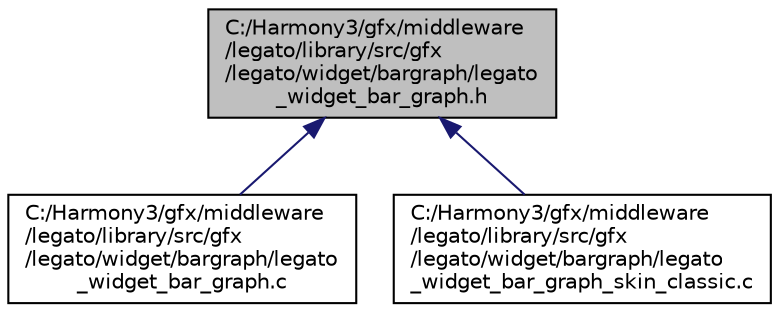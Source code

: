 digraph "C:/Harmony3/gfx/middleware/legato/library/src/gfx/legato/widget/bargraph/legato_widget_bar_graph.h"
{
 // LATEX_PDF_SIZE
  edge [fontname="Helvetica",fontsize="10",labelfontname="Helvetica",labelfontsize="10"];
  node [fontname="Helvetica",fontsize="10",shape=record];
  Node1 [label="C:/Harmony3/gfx/middleware\l/legato/library/src/gfx\l/legato/widget/bargraph/legato\l_widget_bar_graph.h",height=0.2,width=0.4,color="black", fillcolor="grey75", style="filled", fontcolor="black",tooltip=" "];
  Node1 -> Node2 [dir="back",color="midnightblue",fontsize="10",style="solid",fontname="Helvetica"];
  Node2 [label="C:/Harmony3/gfx/middleware\l/legato/library/src/gfx\l/legato/widget/bargraph/legato\l_widget_bar_graph.c",height=0.2,width=0.4,color="black", fillcolor="white", style="filled",URL="$legato__widget__bar__graph_8c.html",tooltip=" "];
  Node1 -> Node3 [dir="back",color="midnightblue",fontsize="10",style="solid",fontname="Helvetica"];
  Node3 [label="C:/Harmony3/gfx/middleware\l/legato/library/src/gfx\l/legato/widget/bargraph/legato\l_widget_bar_graph_skin_classic.c",height=0.2,width=0.4,color="black", fillcolor="white", style="filled",URL="$legato__widget__bar__graph__skin__classic_8c.html",tooltip=" "];
}

